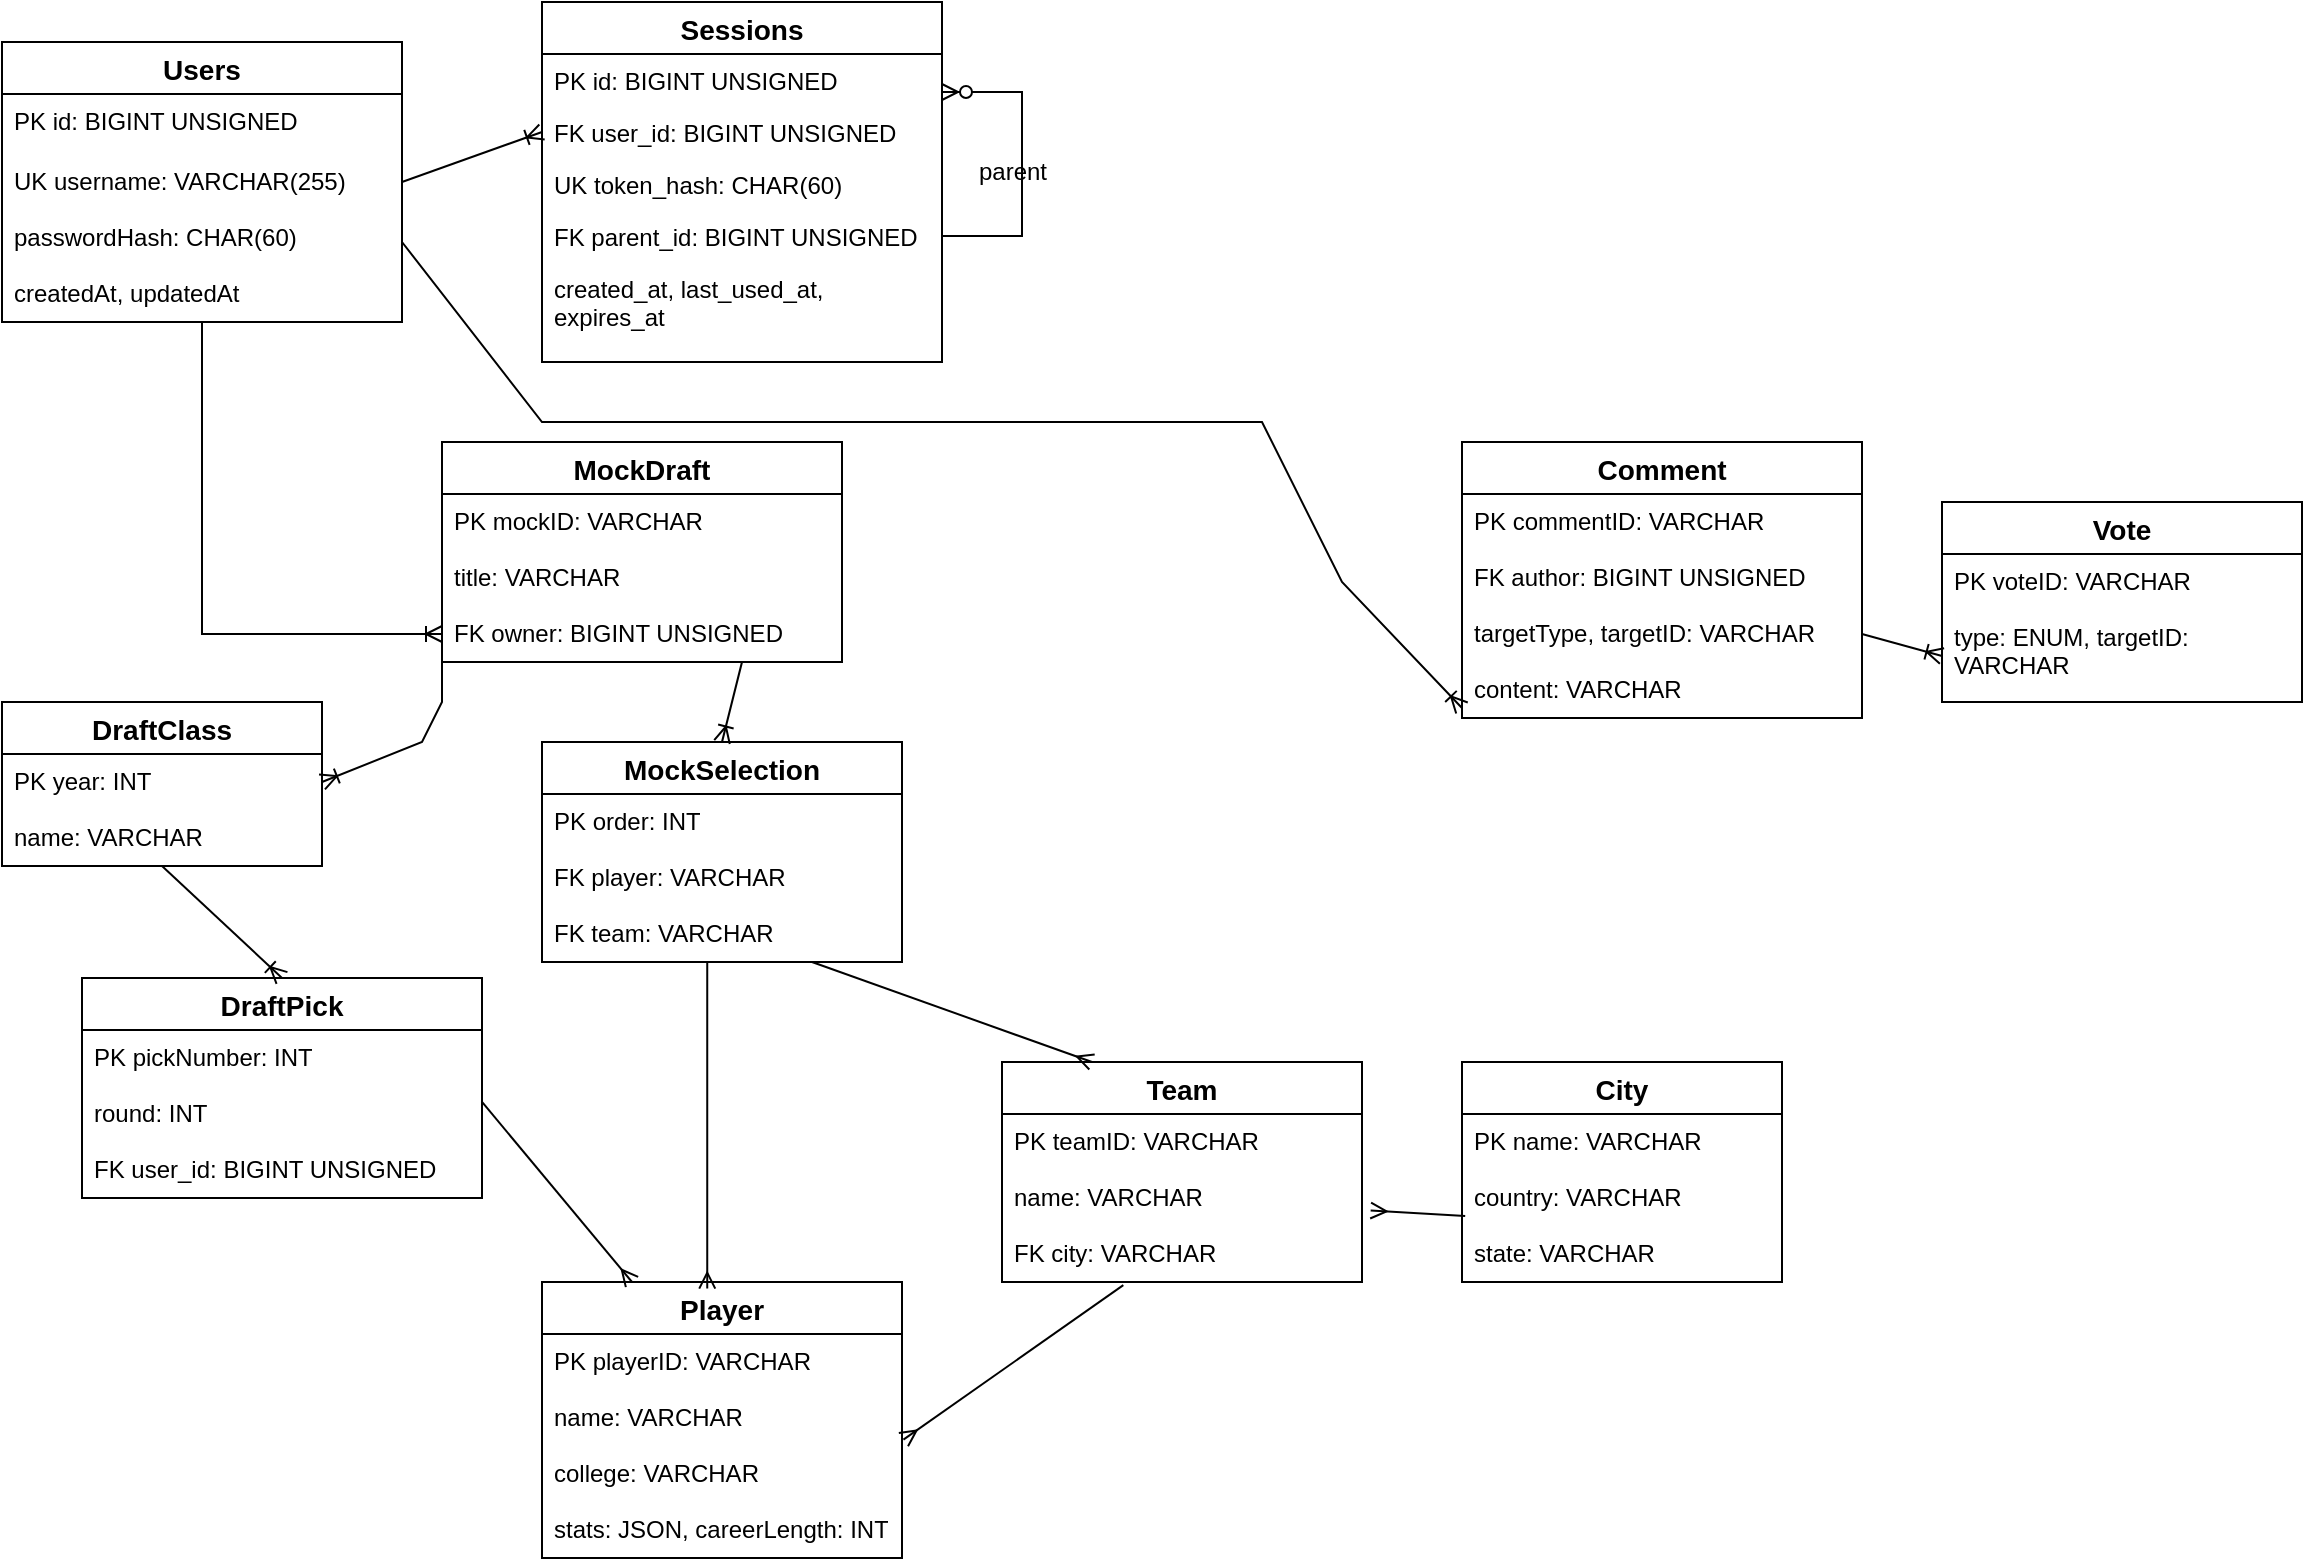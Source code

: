 <mxfile version="28.1.2">
  <diagram name="NBA Draft ER Diagram" id="er-diagram">
    <mxGraphModel dx="1122" dy="833" grid="1" gridSize="10" guides="1" tooltips="1" connect="1" arrows="1" fold="1" page="1" pageScale="1" pageWidth="1600" pageHeight="1200" math="0" shadow="0">
      <root>
        <mxCell id="0" />
        <mxCell id="1" parent="0" />
        <mxCell id="users-table" value="Users" style="swimlane;fontStyle=1;childLayout=stackLayout;horizontal=1;startSize=26;horizontalStack=0;resizeParent=1;resizeParentMax=0;resizeLast=0;collapsible=1;marginBottom=0;align=center;fontSize=14;" parent="1" vertex="1">
          <mxGeometry x="50" y="50" width="200" height="140" as="geometry" />
        </mxCell>
        <mxCell id="users-id" value="PK id: BIGINT UNSIGNED" style="text;strokeColor=none;fillColor=none;spacingLeft=4;spacingRight=4;overflow=hidden;rotatable=0;points=[[0,0.5],[1,0.5]];portConstraint=eastwest;fontSize=12;whiteSpace=wrap;html=1;" parent="users-table" vertex="1">
          <mxGeometry y="26" width="200" height="30" as="geometry" />
        </mxCell>
        <mxCell id="users-username" value="UK username: VARCHAR(255)" style="text;strokeColor=none;fillColor=none;spacingLeft=4;spacingRight=4;overflow=hidden;rotatable=0;points=[[0,0.5],[1,0.5]];portConstraint=eastwest;fontSize=12;whiteSpace=wrap;html=1;" parent="users-table" vertex="1">
          <mxGeometry y="56" width="200" height="28" as="geometry" />
        </mxCell>
        <mxCell id="users-password" value="passwordHash: CHAR(60)" style="text;strokeColor=none;fillColor=none;spacingLeft=4;spacingRight=4;overflow=hidden;rotatable=0;points=[[0,0.5],[1,0.5]];portConstraint=eastwest;fontSize=12;whiteSpace=wrap;html=1;" parent="users-table" vertex="1">
          <mxGeometry y="84" width="200" height="28" as="geometry" />
        </mxCell>
        <mxCell id="users-timestamps" value="createdAt, updatedAt" style="text;strokeColor=none;fillColor=none;spacingLeft=4;spacingRight=4;overflow=hidden;rotatable=0;points=[[0,0.5],[1,0.5]];portConstraint=eastwest;fontSize=12;whiteSpace=wrap;html=1;" parent="users-table" vertex="1">
          <mxGeometry y="112" width="200" height="28" as="geometry" />
        </mxCell>
        <mxCell id="sessions-table" value="Sessions" style="swimlane;fontStyle=1;childLayout=stackLayout;horizontal=1;startSize=26;horizontalStack=0;resizeParent=1;resizeParentMax=0;resizeLast=0;collapsible=1;marginBottom=0;align=center;fontSize=14;" parent="1" vertex="1">
          <mxGeometry x="320" y="30" width="200" height="180" as="geometry" />
        </mxCell>
        <mxCell id="sessions-id" value="PK id: BIGINT UNSIGNED" style="text;strokeColor=none;fillColor=none;spacingLeft=4;spacingRight=4;overflow=hidden;rotatable=0;points=[[0,0.5],[1,0.5]];portConstraint=eastwest;fontSize=12;whiteSpace=wrap;html=1;" parent="sessions-table" vertex="1">
          <mxGeometry y="26" width="200" height="26" as="geometry" />
        </mxCell>
        <mxCell id="sessions-user" value="FK user_id: BIGINT UNSIGNED" style="text;strokeColor=none;fillColor=none;spacingLeft=4;spacingRight=4;overflow=hidden;rotatable=0;points=[[0,0.5],[1,0.5]];portConstraint=eastwest;fontSize=12;whiteSpace=wrap;html=1;" parent="sessions-table" vertex="1">
          <mxGeometry y="52" width="200" height="26" as="geometry" />
        </mxCell>
        <mxCell id="sessions-token" value="UK token_hash: CHAR(60)" style="text;strokeColor=none;fillColor=none;spacingLeft=4;spacingRight=4;overflow=hidden;rotatable=0;points=[[0,0.5],[1,0.5]];portConstraint=eastwest;fontSize=12;whiteSpace=wrap;html=1;" parent="sessions-table" vertex="1">
          <mxGeometry y="78" width="200" height="26" as="geometry" />
        </mxCell>
        <mxCell id="sessions-parent" value="FK parent_id: BIGINT UNSIGNED" style="text;strokeColor=none;fillColor=none;spacingLeft=4;spacingRight=4;overflow=hidden;rotatable=0;points=[[0,0.5],[1,0.5]];portConstraint=eastwest;fontSize=12;whiteSpace=wrap;html=1;" parent="sessions-table" vertex="1">
          <mxGeometry y="104" width="200" height="26" as="geometry" />
        </mxCell>
        <mxCell id="sessions-timestamps" value="created_at, last_used_at, expires_at" style="text;strokeColor=none;fillColor=none;spacingLeft=4;spacingRight=4;overflow=hidden;rotatable=0;points=[[0,0.5],[1,0.5]];portConstraint=eastwest;fontSize=12;whiteSpace=wrap;html=1;" parent="sessions-table" vertex="1">
          <mxGeometry y="130" width="200" height="50" as="geometry" />
        </mxCell>
        <mxCell id="draftclass-table" value="DraftClass" style="swimlane;fontStyle=1;childLayout=stackLayout;horizontal=1;startSize=26;horizontalStack=0;resizeParent=1;resizeParentMax=0;resizeLast=0;collapsible=1;marginBottom=0;align=center;fontSize=14;" parent="1" vertex="1">
          <mxGeometry x="50" y="380" width="160" height="82" as="geometry" />
        </mxCell>
        <mxCell id="draftclass-year" value="PK year: INT" style="text;strokeColor=none;fillColor=none;spacingLeft=4;spacingRight=4;overflow=hidden;rotatable=0;points=[[0,0.5],[1,0.5]];portConstraint=eastwest;fontSize=12;whiteSpace=wrap;html=1;" parent="draftclass-table" vertex="1">
          <mxGeometry y="26" width="160" height="28" as="geometry" />
        </mxCell>
        <mxCell id="draftclass-name" value="name: VARCHAR" style="text;strokeColor=none;fillColor=none;spacingLeft=4;spacingRight=4;overflow=hidden;rotatable=0;points=[[0,0.5],[1,0.5]];portConstraint=eastwest;fontSize=12;whiteSpace=wrap;html=1;" parent="draftclass-table" vertex="1">
          <mxGeometry y="54" width="160" height="28" as="geometry" />
        </mxCell>
        <mxCell id="mockdraft-table" value="MockDraft" style="swimlane;fontStyle=1;childLayout=stackLayout;horizontal=1;startSize=26;horizontalStack=0;resizeParent=1;resizeParentMax=0;resizeLast=0;collapsible=1;marginBottom=0;align=center;fontSize=14;" parent="1" vertex="1">
          <mxGeometry x="270" y="250" width="200" height="110" as="geometry" />
        </mxCell>
        <mxCell id="mockdraft-id" value="PK mockID: VARCHAR" style="text;strokeColor=none;fillColor=none;spacingLeft=4;spacingRight=4;overflow=hidden;rotatable=0;points=[[0,0.5],[1,0.5]];portConstraint=eastwest;fontSize=12;whiteSpace=wrap;html=1;" parent="mockdraft-table" vertex="1">
          <mxGeometry y="26" width="200" height="28" as="geometry" />
        </mxCell>
        <mxCell id="mockdraft-title" value="title: VARCHAR" style="text;strokeColor=none;fillColor=none;spacingLeft=4;spacingRight=4;overflow=hidden;rotatable=0;points=[[0,0.5],[1,0.5]];portConstraint=eastwest;fontSize=12;whiteSpace=wrap;html=1;" parent="mockdraft-table" vertex="1">
          <mxGeometry y="54" width="200" height="28" as="geometry" />
        </mxCell>
        <mxCell id="mockdraft-owner" value="FK owner: BIGINT UNSIGNED" style="text;strokeColor=none;fillColor=none;spacingLeft=4;spacingRight=4;overflow=hidden;rotatable=0;points=[[0,0.5],[1,0.5]];portConstraint=eastwest;fontSize=12;whiteSpace=wrap;html=1;" parent="mockdraft-table" vertex="1">
          <mxGeometry y="82" width="200" height="28" as="geometry" />
        </mxCell>
        <mxCell id="draftpick-table" value="DraftPick" style="swimlane;fontStyle=1;childLayout=stackLayout;horizontal=1;startSize=26;horizontalStack=0;resizeParent=1;resizeParentMax=0;resizeLast=0;collapsible=1;marginBottom=0;align=center;fontSize=14;" parent="1" vertex="1">
          <mxGeometry x="90" y="518" width="200" height="110" as="geometry" />
        </mxCell>
        <mxCell id="draftpick-pick" value="PK pickNumber: INT" style="text;strokeColor=none;fillColor=none;spacingLeft=4;spacingRight=4;overflow=hidden;rotatable=0;points=[[0,0.5],[1,0.5]];portConstraint=eastwest;fontSize=12;whiteSpace=wrap;html=1;" parent="draftpick-table" vertex="1">
          <mxGeometry y="26" width="200" height="28" as="geometry" />
        </mxCell>
        <mxCell id="draftpick-round" value="round: INT" style="text;strokeColor=none;fillColor=none;spacingLeft=4;spacingRight=4;overflow=hidden;rotatable=0;points=[[0,0.5],[1,0.5]];portConstraint=eastwest;fontSize=12;whiteSpace=wrap;html=1;" parent="draftpick-table" vertex="1">
          <mxGeometry y="54" width="200" height="28" as="geometry" />
        </mxCell>
        <mxCell id="draftpick-user" value="FK user_id: BIGINT UNSIGNED" style="text;strokeColor=none;fillColor=none;spacingLeft=4;spacingRight=4;overflow=hidden;rotatable=0;points=[[0,0.5],[1,0.5]];portConstraint=eastwest;fontSize=12;whiteSpace=wrap;html=1;" parent="draftpick-table" vertex="1">
          <mxGeometry y="82" width="200" height="28" as="geometry" />
        </mxCell>
        <mxCell id="mockselection-table" value="MockSelection" style="swimlane;fontStyle=1;childLayout=stackLayout;horizontal=1;startSize=26;horizontalStack=0;resizeParent=1;resizeParentMax=0;resizeLast=0;collapsible=1;marginBottom=0;align=center;fontSize=14;" parent="1" vertex="1">
          <mxGeometry x="320" y="400" width="180" height="110" as="geometry" />
        </mxCell>
        <mxCell id="mockselection-order" value="PK order: INT" style="text;strokeColor=none;fillColor=none;spacingLeft=4;spacingRight=4;overflow=hidden;rotatable=0;points=[[0,0.5],[1,0.5]];portConstraint=eastwest;fontSize=12;whiteSpace=wrap;html=1;" parent="mockselection-table" vertex="1">
          <mxGeometry y="26" width="180" height="28" as="geometry" />
        </mxCell>
        <mxCell id="mockselection-player" value="FK player: VARCHAR" style="text;strokeColor=none;fillColor=none;spacingLeft=4;spacingRight=4;overflow=hidden;rotatable=0;points=[[0,0.5],[1,0.5]];portConstraint=eastwest;fontSize=12;whiteSpace=wrap;html=1;" parent="mockselection-table" vertex="1">
          <mxGeometry y="54" width="180" height="28" as="geometry" />
        </mxCell>
        <mxCell id="mockselection-team" value="FK team: VARCHAR" style="text;strokeColor=none;fillColor=none;spacingLeft=4;spacingRight=4;overflow=hidden;rotatable=0;points=[[0,0.5],[1,0.5]];portConstraint=eastwest;fontSize=12;whiteSpace=wrap;html=1;" parent="mockselection-table" vertex="1">
          <mxGeometry y="82" width="180" height="28" as="geometry" />
        </mxCell>
        <mxCell id="player-table" value="Player" style="swimlane;fontStyle=1;childLayout=stackLayout;horizontal=1;startSize=26;horizontalStack=0;resizeParent=1;resizeParentMax=0;resizeLast=0;collapsible=1;marginBottom=0;align=center;fontSize=14;" parent="1" vertex="1">
          <mxGeometry x="320" y="670" width="180" height="138" as="geometry" />
        </mxCell>
        <mxCell id="player-id" value="PK playerID: VARCHAR" style="text;strokeColor=none;fillColor=none;spacingLeft=4;spacingRight=4;overflow=hidden;rotatable=0;points=[[0,0.5],[1,0.5]];portConstraint=eastwest;fontSize=12;whiteSpace=wrap;html=1;" parent="player-table" vertex="1">
          <mxGeometry y="26" width="180" height="28" as="geometry" />
        </mxCell>
        <mxCell id="player-name" value="name: VARCHAR" style="text;strokeColor=none;fillColor=none;spacingLeft=4;spacingRight=4;overflow=hidden;rotatable=0;points=[[0,0.5],[1,0.5]];portConstraint=eastwest;fontSize=12;whiteSpace=wrap;html=1;" parent="player-table" vertex="1">
          <mxGeometry y="54" width="180" height="28" as="geometry" />
        </mxCell>
        <mxCell id="player-college" value="college: VARCHAR" style="text;strokeColor=none;fillColor=none;spacingLeft=4;spacingRight=4;overflow=hidden;rotatable=0;points=[[0,0.5],[1,0.5]];portConstraint=eastwest;fontSize=12;whiteSpace=wrap;html=1;" parent="player-table" vertex="1">
          <mxGeometry y="82" width="180" height="28" as="geometry" />
        </mxCell>
        <mxCell id="player-stats" value="stats: JSON, careerLength: INT" style="text;strokeColor=none;fillColor=none;spacingLeft=4;spacingRight=4;overflow=hidden;rotatable=0;points=[[0,0.5],[1,0.5]];portConstraint=eastwest;fontSize=12;whiteSpace=wrap;html=1;" parent="player-table" vertex="1">
          <mxGeometry y="110" width="180" height="28" as="geometry" />
        </mxCell>
        <mxCell id="team-table" value="Team" style="swimlane;fontStyle=1;childLayout=stackLayout;horizontal=1;startSize=26;horizontalStack=0;resizeParent=1;resizeParentMax=0;resizeLast=0;collapsible=1;marginBottom=0;align=center;fontSize=14;" parent="1" vertex="1">
          <mxGeometry x="550" y="560" width="180" height="110" as="geometry" />
        </mxCell>
        <mxCell id="team-id" value="PK teamID: VARCHAR" style="text;strokeColor=none;fillColor=none;spacingLeft=4;spacingRight=4;overflow=hidden;rotatable=0;points=[[0,0.5],[1,0.5]];portConstraint=eastwest;fontSize=12;whiteSpace=wrap;html=1;" parent="team-table" vertex="1">
          <mxGeometry y="26" width="180" height="28" as="geometry" />
        </mxCell>
        <mxCell id="team-name" value="name: VARCHAR" style="text;strokeColor=none;fillColor=none;spacingLeft=4;spacingRight=4;overflow=hidden;rotatable=0;points=[[0,0.5],[1,0.5]];portConstraint=eastwest;fontSize=12;whiteSpace=wrap;html=1;" parent="team-table" vertex="1">
          <mxGeometry y="54" width="180" height="28" as="geometry" />
        </mxCell>
        <mxCell id="team-city" value="FK city: VARCHAR" style="text;strokeColor=none;fillColor=none;spacingLeft=4;spacingRight=4;overflow=hidden;rotatable=0;points=[[0,0.5],[1,0.5]];portConstraint=eastwest;fontSize=12;whiteSpace=wrap;html=1;" parent="team-table" vertex="1">
          <mxGeometry y="82" width="180" height="28" as="geometry" />
        </mxCell>
        <mxCell id="city-table" value="City" style="swimlane;fontStyle=1;childLayout=stackLayout;horizontal=1;startSize=26;horizontalStack=0;resizeParent=1;resizeParentMax=0;resizeLast=0;collapsible=1;marginBottom=0;align=center;fontSize=14;" parent="1" vertex="1">
          <mxGeometry x="780" y="560" width="160" height="110" as="geometry" />
        </mxCell>
        <mxCell id="city-name" value="PK name: VARCHAR" style="text;strokeColor=none;fillColor=none;spacingLeft=4;spacingRight=4;overflow=hidden;rotatable=0;points=[[0,0.5],[1,0.5]];portConstraint=eastwest;fontSize=12;whiteSpace=wrap;html=1;" parent="city-table" vertex="1">
          <mxGeometry y="26" width="160" height="28" as="geometry" />
        </mxCell>
        <mxCell id="city-country" value="country: VARCHAR" style="text;strokeColor=none;fillColor=none;spacingLeft=4;spacingRight=4;overflow=hidden;rotatable=0;points=[[0,0.5],[1,0.5]];portConstraint=eastwest;fontSize=12;whiteSpace=wrap;html=1;" parent="city-table" vertex="1">
          <mxGeometry y="54" width="160" height="28" as="geometry" />
        </mxCell>
        <mxCell id="city-state" value="state: VARCHAR" style="text;strokeColor=none;fillColor=none;spacingLeft=4;spacingRight=4;overflow=hidden;rotatable=0;points=[[0,0.5],[1,0.5]];portConstraint=eastwest;fontSize=12;whiteSpace=wrap;html=1;" parent="city-table" vertex="1">
          <mxGeometry y="82" width="160" height="28" as="geometry" />
        </mxCell>
        <mxCell id="comment-table" value="Comment" style="swimlane;fontStyle=1;childLayout=stackLayout;horizontal=1;startSize=26;horizontalStack=0;resizeParent=1;resizeParentMax=0;resizeLast=0;collapsible=1;marginBottom=0;align=center;fontSize=14;" parent="1" vertex="1">
          <mxGeometry x="780" y="250" width="200" height="138" as="geometry" />
        </mxCell>
        <mxCell id="comment-id" value="PK commentID: VARCHAR" style="text;strokeColor=none;fillColor=none;spacingLeft=4;spacingRight=4;overflow=hidden;rotatable=0;points=[[0,0.5],[1,0.5]];portConstraint=eastwest;fontSize=12;whiteSpace=wrap;html=1;" parent="comment-table" vertex="1">
          <mxGeometry y="26" width="200" height="28" as="geometry" />
        </mxCell>
        <mxCell id="comment-author" value="FK author: BIGINT UNSIGNED" style="text;strokeColor=none;fillColor=none;spacingLeft=4;spacingRight=4;overflow=hidden;rotatable=0;points=[[0,0.5],[1,0.5]];portConstraint=eastwest;fontSize=12;whiteSpace=wrap;html=1;" parent="comment-table" vertex="1">
          <mxGeometry y="54" width="200" height="28" as="geometry" />
        </mxCell>
        <mxCell id="comment-target" value="targetType, targetID: VARCHAR" style="text;strokeColor=none;fillColor=none;spacingLeft=4;spacingRight=4;overflow=hidden;rotatable=0;points=[[0,0.5],[1,0.5]];portConstraint=eastwest;fontSize=12;whiteSpace=wrap;html=1;" parent="comment-table" vertex="1">
          <mxGeometry y="82" width="200" height="28" as="geometry" />
        </mxCell>
        <mxCell id="comment-content" value="content: VARCHAR" style="text;strokeColor=none;fillColor=none;spacingLeft=4;spacingRight=4;overflow=hidden;rotatable=0;points=[[0,0.5],[1,0.5]];portConstraint=eastwest;fontSize=12;whiteSpace=wrap;html=1;" parent="comment-table" vertex="1">
          <mxGeometry y="110" width="200" height="28" as="geometry" />
        </mxCell>
        <mxCell id="vote-table" value="Vote" style="swimlane;fontStyle=1;childLayout=stackLayout;horizontal=1;startSize=26;horizontalStack=0;resizeParent=1;resizeParentMax=0;resizeLast=0;collapsible=1;marginBottom=0;align=center;fontSize=14;" parent="1" vertex="1">
          <mxGeometry x="1020" y="280" width="180" height="100" as="geometry" />
        </mxCell>
        <mxCell id="vote-id" value="PK voteID: VARCHAR" style="text;strokeColor=none;fillColor=none;spacingLeft=4;spacingRight=4;overflow=hidden;rotatable=0;points=[[0,0.5],[1,0.5]];portConstraint=eastwest;fontSize=12;whiteSpace=wrap;html=1;" parent="vote-table" vertex="1">
          <mxGeometry y="26" width="180" height="28" as="geometry" />
        </mxCell>
        <mxCell id="vote-type" value="type: ENUM, targetID: VARCHAR" style="text;strokeColor=none;fillColor=none;spacingLeft=4;spacingRight=4;overflow=hidden;rotatable=0;points=[[0,0.5],[1,0.5]];portConstraint=eastwest;fontSize=12;whiteSpace=wrap;html=1;" parent="vote-table" vertex="1">
          <mxGeometry y="54" width="180" height="46" as="geometry" />
        </mxCell>
        <mxCell id="rel-users-sessions" value="" style="endArrow=ERoneToMany;html=1;rounded=0;exitX=1;exitY=0.5;exitDx=0;exitDy=0;entryX=0;entryY=0.5;entryDx=0;entryDy=0;" parent="1" source="users-username" target="sessions-user" edge="1">
          <mxGeometry relative="1" as="geometry" />
        </mxCell>
        <mxCell id="rel-sessions-parent" value="" style="endArrow=ERzeroToMany;html=1;rounded=0;exitX=1;exitY=0.5;exitDx=0;exitDy=0;entryX=1;entryY=0.25;entryDx=0;entryDy=0;" parent="1" source="sessions-parent" target="sessions-table" edge="1">
          <mxGeometry relative="1" as="geometry">
            <Array as="points">
              <mxPoint x="560" y="147" />
              <mxPoint x="560" y="75" />
            </Array>
          </mxGeometry>
        </mxCell>
        <mxCell id="rel-sessions-parent-label" value="parent" style="text;html=1;align=center;verticalAlign=middle;resizable=0;points=[];autosize=1;strokeColor=none;fillColor=none;" parent="1" vertex="1">
          <mxGeometry x="530" y="100" width="50" height="30" as="geometry" />
        </mxCell>
        <mxCell id="rel-users-mockdraft" value="" style="endArrow=ERoneToMany;html=1;rounded=0;exitX=0.5;exitY=1;exitDx=0;exitDy=0;entryX=0;entryY=0.5;entryDx=0;entryDy=0;" parent="1" source="users-table" target="mockdraft-owner" edge="1">
          <mxGeometry relative="1" as="geometry">
            <Array as="points">
              <mxPoint x="150" y="346" />
            </Array>
          </mxGeometry>
        </mxCell>
        <mxCell id="rel-users-draftpick" value="" style="endArrow=ERoneToMany;html=1;rounded=0;exitX=0;exitY=1;exitDx=0;exitDy=0;entryX=1;entryY=0.5;entryDx=0;entryDy=0;" parent="1" source="mockdraft-table" edge="1" target="draftclass-year">
          <mxGeometry relative="1" as="geometry">
            <Array as="points">
              <mxPoint x="270" y="380" />
              <mxPoint x="260" y="400" />
            </Array>
            <mxPoint x="-100" y="190" as="sourcePoint" />
            <mxPoint x="90" y="614" as="targetPoint" />
          </mxGeometry>
        </mxCell>
        <mxCell id="rel-users-comment" value="" style="endArrow=ERoneToMany;html=1;rounded=0;exitX=1;exitY=0.25;exitDx=0;exitDy=0;entryX=0;entryY=0.5;entryDx=0;entryDy=0;" parent="1" edge="1">
          <mxGeometry relative="1" as="geometry">
            <Array as="points">
              <mxPoint x="320" y="240" />
              <mxPoint x="480" y="240" />
              <mxPoint x="600" y="240" />
              <mxPoint x="640" y="240" />
              <mxPoint x="680" y="240" />
              <mxPoint x="720" y="320" />
            </Array>
            <mxPoint x="250" y="150" as="sourcePoint" />
            <mxPoint x="780" y="383" as="targetPoint" />
          </mxGeometry>
        </mxCell>
        <mxCell id="rel-draftclass-pick" value="" style="endArrow=ERoneToMany;html=1;rounded=0;exitX=0.5;exitY=1;exitDx=0;exitDy=0;entryX=0.5;entryY=0;entryDx=0;entryDy=0;" parent="1" source="draftclass-table" target="draftpick-table" edge="1">
          <mxGeometry relative="1" as="geometry" />
        </mxCell>
        <mxCell id="rel-mockdraft-selection" value="" style="endArrow=ERoneToMany;html=1;rounded=0;exitX=0.75;exitY=1;exitDx=0;exitDy=0;entryX=0.5;entryY=0;entryDx=0;entryDy=0;" parent="1" source="mockdraft-table" target="mockselection-table" edge="1">
          <mxGeometry relative="1" as="geometry" />
        </mxCell>
        <mxCell id="rel-selection-player" value="" style="endArrow=ERmany;html=1;rounded=0;exitX=0.459;exitY=0.99;exitDx=0;exitDy=0;entryX=0.459;entryY=0.024;entryDx=0;entryDy=0;exitPerimeter=0;entryPerimeter=0;" parent="1" source="mockselection-team" target="player-table" edge="1">
          <mxGeometry relative="1" as="geometry" />
        </mxCell>
        <mxCell id="rel-selection-team" value="" style="endArrow=ERmany;html=1;rounded=0;exitX=0.75;exitY=1;exitDx=0;exitDy=0;entryX=0.25;entryY=0;entryDx=0;entryDy=0;" parent="1" source="mockselection-table" target="team-table" edge="1">
          <mxGeometry relative="1" as="geometry" />
        </mxCell>
        <mxCell id="rel-comment-vote" value="" style="endArrow=ERoneToMany;html=1;rounded=0;exitX=1;exitY=0.5;exitDx=0;exitDy=0;entryX=0;entryY=0.5;entryDx=0;entryDy=0;" parent="1" source="comment-target" target="vote-type" edge="1">
          <mxGeometry relative="1" as="geometry" />
        </mxCell>
        <mxCell id="cnssI8uFv_oNywonU4cv-1" value="" style="endArrow=ERmany;html=1;rounded=0;exitX=0.01;exitY=0.821;exitDx=0;exitDy=0;entryX=1.024;entryY=0.724;entryDx=0;entryDy=0;entryPerimeter=0;exitPerimeter=0;" edge="1" parent="1" source="city-country" target="team-name">
          <mxGeometry relative="1" as="geometry">
            <mxPoint x="840" y="756" as="sourcePoint" />
            <mxPoint x="760" y="790" as="targetPoint" />
          </mxGeometry>
        </mxCell>
        <mxCell id="cnssI8uFv_oNywonU4cv-2" value="" style="endArrow=ERmany;html=1;rounded=0;exitX=0.999;exitY=0.276;exitDx=0;exitDy=0;entryX=0.25;entryY=0;entryDx=0;entryDy=0;exitPerimeter=0;" edge="1" parent="1" source="draftpick-round" target="player-table">
          <mxGeometry relative="1" as="geometry">
            <mxPoint x="290" y="657.5" as="sourcePoint" />
            <mxPoint x="290" y="820.5" as="targetPoint" />
          </mxGeometry>
        </mxCell>
        <mxCell id="cnssI8uFv_oNywonU4cv-3" value="" style="endArrow=ERmany;html=1;rounded=0;exitX=0.337;exitY=1.055;exitDx=0;exitDy=0;entryX=1.004;entryY=-0.114;entryDx=0;entryDy=0;exitPerimeter=0;entryPerimeter=0;" edge="1" parent="1" source="team-city" target="player-college">
          <mxGeometry relative="1" as="geometry">
            <mxPoint x="550" y="690" as="sourcePoint" />
            <mxPoint x="550" y="853" as="targetPoint" />
          </mxGeometry>
        </mxCell>
      </root>
    </mxGraphModel>
  </diagram>
</mxfile>

